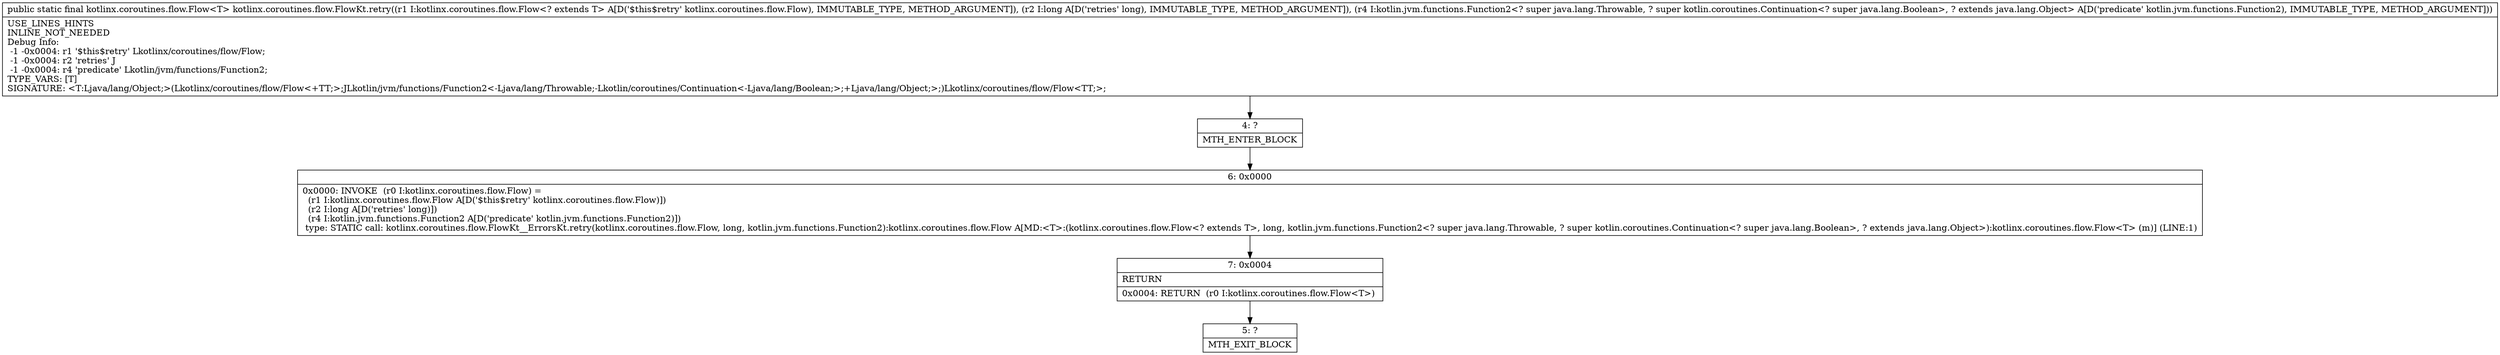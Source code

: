 digraph "CFG forkotlinx.coroutines.flow.FlowKt.retry(Lkotlinx\/coroutines\/flow\/Flow;JLkotlin\/jvm\/functions\/Function2;)Lkotlinx\/coroutines\/flow\/Flow;" {
Node_4 [shape=record,label="{4\:\ ?|MTH_ENTER_BLOCK\l}"];
Node_6 [shape=record,label="{6\:\ 0x0000|0x0000: INVOKE  (r0 I:kotlinx.coroutines.flow.Flow) = \l  (r1 I:kotlinx.coroutines.flow.Flow A[D('$this$retry' kotlinx.coroutines.flow.Flow)])\l  (r2 I:long A[D('retries' long)])\l  (r4 I:kotlin.jvm.functions.Function2 A[D('predicate' kotlin.jvm.functions.Function2)])\l type: STATIC call: kotlinx.coroutines.flow.FlowKt__ErrorsKt.retry(kotlinx.coroutines.flow.Flow, long, kotlin.jvm.functions.Function2):kotlinx.coroutines.flow.Flow A[MD:\<T\>:(kotlinx.coroutines.flow.Flow\<? extends T\>, long, kotlin.jvm.functions.Function2\<? super java.lang.Throwable, ? super kotlin.coroutines.Continuation\<? super java.lang.Boolean\>, ? extends java.lang.Object\>):kotlinx.coroutines.flow.Flow\<T\> (m)] (LINE:1)\l}"];
Node_7 [shape=record,label="{7\:\ 0x0004|RETURN\l|0x0004: RETURN  (r0 I:kotlinx.coroutines.flow.Flow\<T\>) \l}"];
Node_5 [shape=record,label="{5\:\ ?|MTH_EXIT_BLOCK\l}"];
MethodNode[shape=record,label="{public static final kotlinx.coroutines.flow.Flow\<T\> kotlinx.coroutines.flow.FlowKt.retry((r1 I:kotlinx.coroutines.flow.Flow\<? extends T\> A[D('$this$retry' kotlinx.coroutines.flow.Flow), IMMUTABLE_TYPE, METHOD_ARGUMENT]), (r2 I:long A[D('retries' long), IMMUTABLE_TYPE, METHOD_ARGUMENT]), (r4 I:kotlin.jvm.functions.Function2\<? super java.lang.Throwable, ? super kotlin.coroutines.Continuation\<? super java.lang.Boolean\>, ? extends java.lang.Object\> A[D('predicate' kotlin.jvm.functions.Function2), IMMUTABLE_TYPE, METHOD_ARGUMENT]))  | USE_LINES_HINTS\lINLINE_NOT_NEEDED\lDebug Info:\l  \-1 \-0x0004: r1 '$this$retry' Lkotlinx\/coroutines\/flow\/Flow;\l  \-1 \-0x0004: r2 'retries' J\l  \-1 \-0x0004: r4 'predicate' Lkotlin\/jvm\/functions\/Function2;\lTYPE_VARS: [T]\lSIGNATURE: \<T:Ljava\/lang\/Object;\>(Lkotlinx\/coroutines\/flow\/Flow\<+TT;\>;JLkotlin\/jvm\/functions\/Function2\<\-Ljava\/lang\/Throwable;\-Lkotlin\/coroutines\/Continuation\<\-Ljava\/lang\/Boolean;\>;+Ljava\/lang\/Object;\>;)Lkotlinx\/coroutines\/flow\/Flow\<TT;\>;\l}"];
MethodNode -> Node_4;Node_4 -> Node_6;
Node_6 -> Node_7;
Node_7 -> Node_5;
}

